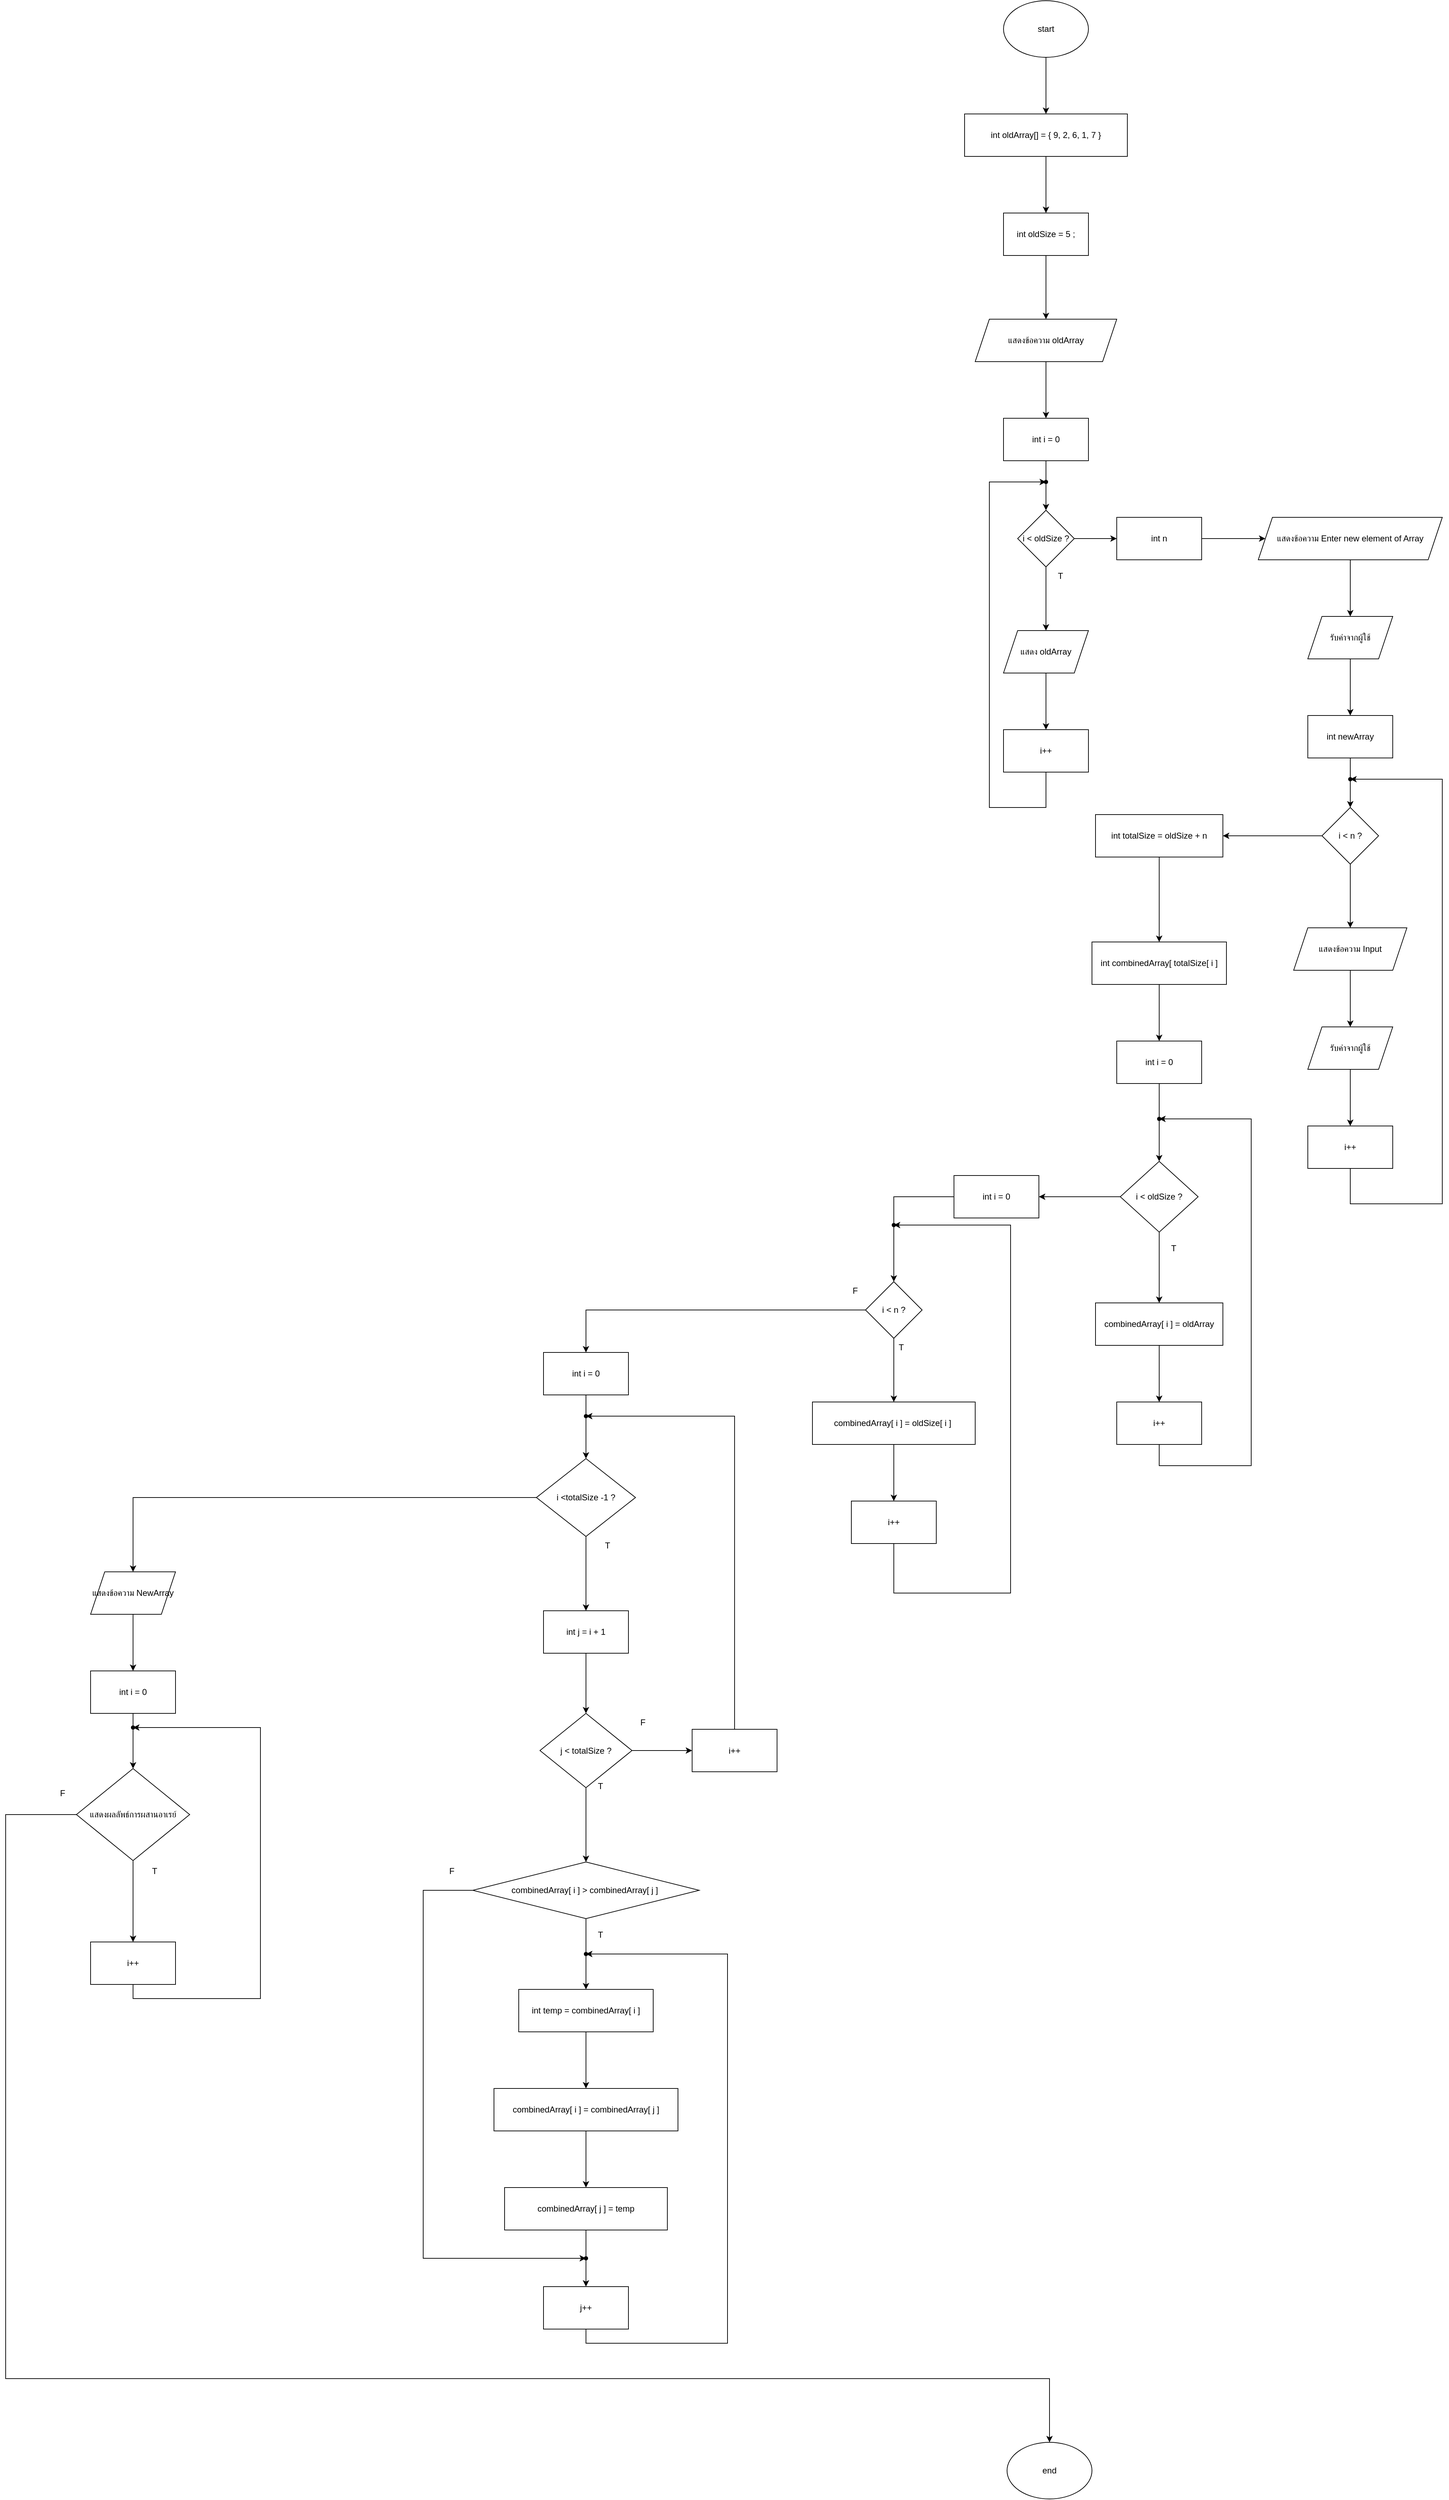 <mxfile version="25.0.3">
  <diagram name="หน้า-1" id="QMQTlNpx-98_zCxahopf">
    <mxGraphModel dx="6824" dy="2230" grid="1" gridSize="10" guides="1" tooltips="1" connect="1" arrows="1" fold="1" page="1" pageScale="1" pageWidth="827" pageHeight="1169" math="0" shadow="0">
      <root>
        <mxCell id="0" />
        <mxCell id="1" parent="0" />
        <mxCell id="mOFQqMSQU7gzzSFIz9HI-3" value="" style="edgeStyle=orthogonalEdgeStyle;rounded=0;orthogonalLoop=1;jettySize=auto;html=1;" edge="1" parent="1" source="mOFQqMSQU7gzzSFIz9HI-1" target="mOFQqMSQU7gzzSFIz9HI-2">
          <mxGeometry relative="1" as="geometry" />
        </mxCell>
        <mxCell id="mOFQqMSQU7gzzSFIz9HI-1" value="start" style="ellipse;whiteSpace=wrap;html=1;" vertex="1" parent="1">
          <mxGeometry x="350" y="90" width="120" height="80" as="geometry" />
        </mxCell>
        <mxCell id="mOFQqMSQU7gzzSFIz9HI-5" value="" style="edgeStyle=orthogonalEdgeStyle;rounded=0;orthogonalLoop=1;jettySize=auto;html=1;" edge="1" parent="1" source="mOFQqMSQU7gzzSFIz9HI-2" target="mOFQqMSQU7gzzSFIz9HI-4">
          <mxGeometry relative="1" as="geometry" />
        </mxCell>
        <mxCell id="mOFQqMSQU7gzzSFIz9HI-2" value="int oldArray[] = { 9, 2, 6, 1, 7 }" style="whiteSpace=wrap;html=1;" vertex="1" parent="1">
          <mxGeometry x="295" y="250" width="230" height="60" as="geometry" />
        </mxCell>
        <mxCell id="mOFQqMSQU7gzzSFIz9HI-7" value="" style="edgeStyle=orthogonalEdgeStyle;rounded=0;orthogonalLoop=1;jettySize=auto;html=1;" edge="1" parent="1" source="mOFQqMSQU7gzzSFIz9HI-4" target="mOFQqMSQU7gzzSFIz9HI-6">
          <mxGeometry relative="1" as="geometry" />
        </mxCell>
        <mxCell id="mOFQqMSQU7gzzSFIz9HI-4" value="int oldSize = 5 ;" style="whiteSpace=wrap;html=1;" vertex="1" parent="1">
          <mxGeometry x="350" y="390" width="120" height="60" as="geometry" />
        </mxCell>
        <mxCell id="mOFQqMSQU7gzzSFIz9HI-9" value="" style="edgeStyle=orthogonalEdgeStyle;rounded=0;orthogonalLoop=1;jettySize=auto;html=1;" edge="1" parent="1" source="mOFQqMSQU7gzzSFIz9HI-6" target="mOFQqMSQU7gzzSFIz9HI-8">
          <mxGeometry relative="1" as="geometry" />
        </mxCell>
        <mxCell id="mOFQqMSQU7gzzSFIz9HI-6" value="แสดงข้อความ oldArray" style="shape=parallelogram;perimeter=parallelogramPerimeter;whiteSpace=wrap;html=1;fixedSize=1;" vertex="1" parent="1">
          <mxGeometry x="310" y="540" width="200" height="60" as="geometry" />
        </mxCell>
        <mxCell id="mOFQqMSQU7gzzSFIz9HI-11" value="" style="edgeStyle=orthogonalEdgeStyle;rounded=0;orthogonalLoop=1;jettySize=auto;html=1;" edge="1" parent="1" source="mOFQqMSQU7gzzSFIz9HI-8" target="mOFQqMSQU7gzzSFIz9HI-10">
          <mxGeometry relative="1" as="geometry" />
        </mxCell>
        <mxCell id="mOFQqMSQU7gzzSFIz9HI-8" value="int i = 0" style="whiteSpace=wrap;html=1;" vertex="1" parent="1">
          <mxGeometry x="350" y="680" width="120" height="60" as="geometry" />
        </mxCell>
        <mxCell id="mOFQqMSQU7gzzSFIz9HI-13" value="" style="edgeStyle=orthogonalEdgeStyle;rounded=0;orthogonalLoop=1;jettySize=auto;html=1;" edge="1" parent="1" source="mOFQqMSQU7gzzSFIz9HI-10" target="mOFQqMSQU7gzzSFIz9HI-12">
          <mxGeometry relative="1" as="geometry" />
        </mxCell>
        <mxCell id="mOFQqMSQU7gzzSFIz9HI-20" value="" style="edgeStyle=orthogonalEdgeStyle;rounded=0;orthogonalLoop=1;jettySize=auto;html=1;" edge="1" parent="1" source="mOFQqMSQU7gzzSFIz9HI-10" target="mOFQqMSQU7gzzSFIz9HI-19">
          <mxGeometry relative="1" as="geometry" />
        </mxCell>
        <mxCell id="mOFQqMSQU7gzzSFIz9HI-10" value="i &amp;lt; oldSize ?" style="rhombus;whiteSpace=wrap;html=1;" vertex="1" parent="1">
          <mxGeometry x="370" y="810" width="80" height="80" as="geometry" />
        </mxCell>
        <mxCell id="mOFQqMSQU7gzzSFIz9HI-16" value="" style="edgeStyle=orthogonalEdgeStyle;rounded=0;orthogonalLoop=1;jettySize=auto;html=1;" edge="1" parent="1" source="mOFQqMSQU7gzzSFIz9HI-12" target="mOFQqMSQU7gzzSFIz9HI-15">
          <mxGeometry relative="1" as="geometry" />
        </mxCell>
        <mxCell id="mOFQqMSQU7gzzSFIz9HI-12" value="แสดง oldArray" style="shape=parallelogram;perimeter=parallelogramPerimeter;whiteSpace=wrap;html=1;fixedSize=1;" vertex="1" parent="1">
          <mxGeometry x="350" y="980" width="120" height="60" as="geometry" />
        </mxCell>
        <mxCell id="mOFQqMSQU7gzzSFIz9HI-14" value="T" style="text;html=1;align=center;verticalAlign=middle;resizable=0;points=[];autosize=1;strokeColor=none;fillColor=none;" vertex="1" parent="1">
          <mxGeometry x="415" y="888" width="30" height="30" as="geometry" />
        </mxCell>
        <mxCell id="mOFQqMSQU7gzzSFIz9HI-15" value="i++" style="whiteSpace=wrap;html=1;" vertex="1" parent="1">
          <mxGeometry x="350" y="1120" width="120" height="60" as="geometry" />
        </mxCell>
        <mxCell id="mOFQqMSQU7gzzSFIz9HI-17" value="" style="shape=waypoint;sketch=0;fillStyle=solid;size=6;pointerEvents=1;points=[];fillColor=none;resizable=0;rotatable=0;perimeter=centerPerimeter;snapToPoint=1;" vertex="1" parent="1">
          <mxGeometry x="400" y="760" width="20" height="20" as="geometry" />
        </mxCell>
        <mxCell id="mOFQqMSQU7gzzSFIz9HI-18" style="edgeStyle=orthogonalEdgeStyle;rounded=0;orthogonalLoop=1;jettySize=auto;html=1;exitX=0.5;exitY=1;exitDx=0;exitDy=0;entryX=0.95;entryY=0.15;entryDx=0;entryDy=0;entryPerimeter=0;" edge="1" parent="1" source="mOFQqMSQU7gzzSFIz9HI-15" target="mOFQqMSQU7gzzSFIz9HI-17">
          <mxGeometry relative="1" as="geometry">
            <Array as="points">
              <mxPoint x="410" y="1230" />
              <mxPoint x="330" y="1230" />
              <mxPoint x="330" y="770" />
            </Array>
          </mxGeometry>
        </mxCell>
        <mxCell id="mOFQqMSQU7gzzSFIz9HI-22" value="" style="edgeStyle=orthogonalEdgeStyle;rounded=0;orthogonalLoop=1;jettySize=auto;html=1;" edge="1" parent="1" source="mOFQqMSQU7gzzSFIz9HI-19" target="mOFQqMSQU7gzzSFIz9HI-21">
          <mxGeometry relative="1" as="geometry" />
        </mxCell>
        <mxCell id="mOFQqMSQU7gzzSFIz9HI-19" value="int n" style="whiteSpace=wrap;html=1;" vertex="1" parent="1">
          <mxGeometry x="510" y="820" width="120" height="60" as="geometry" />
        </mxCell>
        <mxCell id="mOFQqMSQU7gzzSFIz9HI-24" value="" style="edgeStyle=orthogonalEdgeStyle;rounded=0;orthogonalLoop=1;jettySize=auto;html=1;" edge="1" parent="1" source="mOFQqMSQU7gzzSFIz9HI-21" target="mOFQqMSQU7gzzSFIz9HI-23">
          <mxGeometry relative="1" as="geometry" />
        </mxCell>
        <mxCell id="mOFQqMSQU7gzzSFIz9HI-21" value="แสดงข้อความ Enter new element of Array" style="shape=parallelogram;perimeter=parallelogramPerimeter;whiteSpace=wrap;html=1;fixedSize=1;" vertex="1" parent="1">
          <mxGeometry x="710" y="820" width="260" height="60" as="geometry" />
        </mxCell>
        <mxCell id="mOFQqMSQU7gzzSFIz9HI-26" value="" style="edgeStyle=orthogonalEdgeStyle;rounded=0;orthogonalLoop=1;jettySize=auto;html=1;" edge="1" parent="1" source="mOFQqMSQU7gzzSFIz9HI-23" target="mOFQqMSQU7gzzSFIz9HI-25">
          <mxGeometry relative="1" as="geometry" />
        </mxCell>
        <mxCell id="mOFQqMSQU7gzzSFIz9HI-23" value="รับค่าจากผู้ใช้" style="shape=parallelogram;perimeter=parallelogramPerimeter;whiteSpace=wrap;html=1;fixedSize=1;" vertex="1" parent="1">
          <mxGeometry x="780" y="960" width="120" height="60" as="geometry" />
        </mxCell>
        <mxCell id="mOFQqMSQU7gzzSFIz9HI-28" value="" style="edgeStyle=orthogonalEdgeStyle;rounded=0;orthogonalLoop=1;jettySize=auto;html=1;" edge="1" parent="1" source="mOFQqMSQU7gzzSFIz9HI-25" target="mOFQqMSQU7gzzSFIz9HI-27">
          <mxGeometry relative="1" as="geometry" />
        </mxCell>
        <mxCell id="mOFQqMSQU7gzzSFIz9HI-25" value="int newArray" style="whiteSpace=wrap;html=1;" vertex="1" parent="1">
          <mxGeometry x="780" y="1100" width="120" height="60" as="geometry" />
        </mxCell>
        <mxCell id="mOFQqMSQU7gzzSFIz9HI-30" value="" style="edgeStyle=orthogonalEdgeStyle;rounded=0;orthogonalLoop=1;jettySize=auto;html=1;" edge="1" parent="1" source="mOFQqMSQU7gzzSFIz9HI-27" target="mOFQqMSQU7gzzSFIz9HI-29">
          <mxGeometry relative="1" as="geometry" />
        </mxCell>
        <mxCell id="mOFQqMSQU7gzzSFIz9HI-38" value="" style="edgeStyle=orthogonalEdgeStyle;rounded=0;orthogonalLoop=1;jettySize=auto;html=1;" edge="1" parent="1" source="mOFQqMSQU7gzzSFIz9HI-27" target="mOFQqMSQU7gzzSFIz9HI-37">
          <mxGeometry relative="1" as="geometry" />
        </mxCell>
        <mxCell id="mOFQqMSQU7gzzSFIz9HI-27" value="i &amp;lt; n ?" style="rhombus;whiteSpace=wrap;html=1;" vertex="1" parent="1">
          <mxGeometry x="800" y="1230" width="80" height="80" as="geometry" />
        </mxCell>
        <mxCell id="mOFQqMSQU7gzzSFIz9HI-32" value="" style="edgeStyle=orthogonalEdgeStyle;rounded=0;orthogonalLoop=1;jettySize=auto;html=1;" edge="1" parent="1" source="mOFQqMSQU7gzzSFIz9HI-29" target="mOFQqMSQU7gzzSFIz9HI-31">
          <mxGeometry relative="1" as="geometry" />
        </mxCell>
        <mxCell id="mOFQqMSQU7gzzSFIz9HI-29" value="แสดงข้อความ Input" style="shape=parallelogram;perimeter=parallelogramPerimeter;whiteSpace=wrap;html=1;fixedSize=1;" vertex="1" parent="1">
          <mxGeometry x="760" y="1400" width="160" height="60" as="geometry" />
        </mxCell>
        <mxCell id="mOFQqMSQU7gzzSFIz9HI-34" value="" style="edgeStyle=orthogonalEdgeStyle;rounded=0;orthogonalLoop=1;jettySize=auto;html=1;" edge="1" parent="1" source="mOFQqMSQU7gzzSFIz9HI-31" target="mOFQqMSQU7gzzSFIz9HI-33">
          <mxGeometry relative="1" as="geometry" />
        </mxCell>
        <mxCell id="mOFQqMSQU7gzzSFIz9HI-31" value="รับค่าจากผู้ใช้" style="shape=parallelogram;perimeter=parallelogramPerimeter;whiteSpace=wrap;html=1;fixedSize=1;" vertex="1" parent="1">
          <mxGeometry x="780" y="1540" width="120" height="60" as="geometry" />
        </mxCell>
        <mxCell id="mOFQqMSQU7gzzSFIz9HI-36" style="edgeStyle=orthogonalEdgeStyle;rounded=0;orthogonalLoop=1;jettySize=auto;html=1;exitX=0.5;exitY=1;exitDx=0;exitDy=0;" edge="1" parent="1" source="mOFQqMSQU7gzzSFIz9HI-33" target="mOFQqMSQU7gzzSFIz9HI-35">
          <mxGeometry relative="1" as="geometry">
            <Array as="points">
              <mxPoint x="840" y="1790" />
              <mxPoint x="970" y="1790" />
              <mxPoint x="970" y="1190" />
            </Array>
          </mxGeometry>
        </mxCell>
        <mxCell id="mOFQqMSQU7gzzSFIz9HI-33" value="i++" style="whiteSpace=wrap;html=1;" vertex="1" parent="1">
          <mxGeometry x="780" y="1680" width="120" height="60" as="geometry" />
        </mxCell>
        <mxCell id="mOFQqMSQU7gzzSFIz9HI-35" value="" style="shape=waypoint;sketch=0;fillStyle=solid;size=6;pointerEvents=1;points=[];fillColor=none;resizable=0;rotatable=0;perimeter=centerPerimeter;snapToPoint=1;" vertex="1" parent="1">
          <mxGeometry x="830" y="1180" width="20" height="20" as="geometry" />
        </mxCell>
        <mxCell id="mOFQqMSQU7gzzSFIz9HI-40" value="" style="edgeStyle=orthogonalEdgeStyle;rounded=0;orthogonalLoop=1;jettySize=auto;html=1;" edge="1" parent="1" source="mOFQqMSQU7gzzSFIz9HI-37" target="mOFQqMSQU7gzzSFIz9HI-39">
          <mxGeometry relative="1" as="geometry" />
        </mxCell>
        <mxCell id="mOFQqMSQU7gzzSFIz9HI-37" value="int totalSize = oldSize + n" style="whiteSpace=wrap;html=1;" vertex="1" parent="1">
          <mxGeometry x="480" y="1240" width="180" height="60" as="geometry" />
        </mxCell>
        <mxCell id="mOFQqMSQU7gzzSFIz9HI-42" value="" style="edgeStyle=orthogonalEdgeStyle;rounded=0;orthogonalLoop=1;jettySize=auto;html=1;" edge="1" parent="1" source="mOFQqMSQU7gzzSFIz9HI-39" target="mOFQqMSQU7gzzSFIz9HI-41">
          <mxGeometry relative="1" as="geometry" />
        </mxCell>
        <mxCell id="mOFQqMSQU7gzzSFIz9HI-39" value="int combinedArray[ totalSize[ i ]" style="whiteSpace=wrap;html=1;" vertex="1" parent="1">
          <mxGeometry x="475" y="1420" width="190" height="60" as="geometry" />
        </mxCell>
        <mxCell id="mOFQqMSQU7gzzSFIz9HI-44" value="" style="edgeStyle=orthogonalEdgeStyle;rounded=0;orthogonalLoop=1;jettySize=auto;html=1;" edge="1" parent="1" source="mOFQqMSQU7gzzSFIz9HI-41" target="mOFQqMSQU7gzzSFIz9HI-43">
          <mxGeometry relative="1" as="geometry" />
        </mxCell>
        <mxCell id="mOFQqMSQU7gzzSFIz9HI-41" value="int i = 0" style="whiteSpace=wrap;html=1;" vertex="1" parent="1">
          <mxGeometry x="510" y="1560" width="120" height="60" as="geometry" />
        </mxCell>
        <mxCell id="mOFQqMSQU7gzzSFIz9HI-46" value="" style="edgeStyle=orthogonalEdgeStyle;rounded=0;orthogonalLoop=1;jettySize=auto;html=1;" edge="1" parent="1" source="mOFQqMSQU7gzzSFIz9HI-43" target="mOFQqMSQU7gzzSFIz9HI-45">
          <mxGeometry relative="1" as="geometry" />
        </mxCell>
        <mxCell id="mOFQqMSQU7gzzSFIz9HI-53" value="" style="edgeStyle=orthogonalEdgeStyle;rounded=0;orthogonalLoop=1;jettySize=auto;html=1;" edge="1" parent="1" source="mOFQqMSQU7gzzSFIz9HI-43" target="mOFQqMSQU7gzzSFIz9HI-52">
          <mxGeometry relative="1" as="geometry" />
        </mxCell>
        <mxCell id="mOFQqMSQU7gzzSFIz9HI-43" value="i &amp;lt; oldSize ?" style="rhombus;whiteSpace=wrap;html=1;" vertex="1" parent="1">
          <mxGeometry x="515" y="1730" width="110" height="100" as="geometry" />
        </mxCell>
        <mxCell id="mOFQqMSQU7gzzSFIz9HI-48" value="" style="edgeStyle=orthogonalEdgeStyle;rounded=0;orthogonalLoop=1;jettySize=auto;html=1;" edge="1" parent="1" source="mOFQqMSQU7gzzSFIz9HI-45" target="mOFQqMSQU7gzzSFIz9HI-47">
          <mxGeometry relative="1" as="geometry" />
        </mxCell>
        <mxCell id="mOFQqMSQU7gzzSFIz9HI-45" value="combinedArray[ i ] = oldArray" style="whiteSpace=wrap;html=1;" vertex="1" parent="1">
          <mxGeometry x="480" y="1930" width="180" height="60" as="geometry" />
        </mxCell>
        <mxCell id="mOFQqMSQU7gzzSFIz9HI-47" value="i++" style="whiteSpace=wrap;html=1;" vertex="1" parent="1">
          <mxGeometry x="510" y="2070" width="120" height="60" as="geometry" />
        </mxCell>
        <mxCell id="mOFQqMSQU7gzzSFIz9HI-49" value="" style="shape=waypoint;sketch=0;fillStyle=solid;size=6;pointerEvents=1;points=[];fillColor=none;resizable=0;rotatable=0;perimeter=centerPerimeter;snapToPoint=1;" vertex="1" parent="1">
          <mxGeometry x="560" y="1660" width="20" height="20" as="geometry" />
        </mxCell>
        <mxCell id="mOFQqMSQU7gzzSFIz9HI-50" style="edgeStyle=orthogonalEdgeStyle;rounded=0;orthogonalLoop=1;jettySize=auto;html=1;exitX=0.5;exitY=1;exitDx=0;exitDy=0;entryX=-0.05;entryY=0.05;entryDx=0;entryDy=0;entryPerimeter=0;" edge="1" parent="1" source="mOFQqMSQU7gzzSFIz9HI-47" target="mOFQqMSQU7gzzSFIz9HI-49">
          <mxGeometry relative="1" as="geometry">
            <Array as="points">
              <mxPoint x="570" y="2160" />
              <mxPoint x="700" y="2160" />
              <mxPoint x="700" y="1670" />
            </Array>
          </mxGeometry>
        </mxCell>
        <mxCell id="mOFQqMSQU7gzzSFIz9HI-51" value="T" style="text;html=1;align=center;verticalAlign=middle;resizable=0;points=[];autosize=1;strokeColor=none;fillColor=none;" vertex="1" parent="1">
          <mxGeometry x="575" y="1838" width="30" height="30" as="geometry" />
        </mxCell>
        <mxCell id="mOFQqMSQU7gzzSFIz9HI-61" style="edgeStyle=orthogonalEdgeStyle;rounded=0;orthogonalLoop=1;jettySize=auto;html=1;exitX=0;exitY=0.5;exitDx=0;exitDy=0;entryX=0.5;entryY=0;entryDx=0;entryDy=0;" edge="1" parent="1" source="mOFQqMSQU7gzzSFIz9HI-52" target="mOFQqMSQU7gzzSFIz9HI-54">
          <mxGeometry relative="1" as="geometry" />
        </mxCell>
        <mxCell id="mOFQqMSQU7gzzSFIz9HI-52" value="int i = 0" style="whiteSpace=wrap;html=1;" vertex="1" parent="1">
          <mxGeometry x="280" y="1750" width="120" height="60" as="geometry" />
        </mxCell>
        <mxCell id="mOFQqMSQU7gzzSFIz9HI-57" value="" style="edgeStyle=orthogonalEdgeStyle;rounded=0;orthogonalLoop=1;jettySize=auto;html=1;" edge="1" parent="1" source="mOFQqMSQU7gzzSFIz9HI-54" target="mOFQqMSQU7gzzSFIz9HI-56">
          <mxGeometry relative="1" as="geometry" />
        </mxCell>
        <mxCell id="mOFQqMSQU7gzzSFIz9HI-65" value="" style="edgeStyle=orthogonalEdgeStyle;rounded=0;orthogonalLoop=1;jettySize=auto;html=1;" edge="1" parent="1" source="mOFQqMSQU7gzzSFIz9HI-54" target="mOFQqMSQU7gzzSFIz9HI-64">
          <mxGeometry relative="1" as="geometry" />
        </mxCell>
        <mxCell id="mOFQqMSQU7gzzSFIz9HI-54" value="i &amp;lt; n ?" style="rhombus;whiteSpace=wrap;html=1;" vertex="1" parent="1">
          <mxGeometry x="155" y="1900" width="80" height="80" as="geometry" />
        </mxCell>
        <mxCell id="mOFQqMSQU7gzzSFIz9HI-60" value="" style="edgeStyle=orthogonalEdgeStyle;rounded=0;orthogonalLoop=1;jettySize=auto;html=1;" edge="1" parent="1" source="mOFQqMSQU7gzzSFIz9HI-56" target="mOFQqMSQU7gzzSFIz9HI-59">
          <mxGeometry relative="1" as="geometry" />
        </mxCell>
        <mxCell id="mOFQqMSQU7gzzSFIz9HI-56" value="combinedArray[ i ] = oldSize[ i ]&amp;nbsp;" style="whiteSpace=wrap;html=1;" vertex="1" parent="1">
          <mxGeometry x="80" y="2070" width="230" height="60" as="geometry" />
        </mxCell>
        <mxCell id="mOFQqMSQU7gzzSFIz9HI-58" value="T" style="text;html=1;align=center;verticalAlign=middle;resizable=0;points=[];autosize=1;strokeColor=none;fillColor=none;" vertex="1" parent="1">
          <mxGeometry x="190" y="1978" width="30" height="30" as="geometry" />
        </mxCell>
        <mxCell id="mOFQqMSQU7gzzSFIz9HI-59" value="i++" style="whiteSpace=wrap;html=1;" vertex="1" parent="1">
          <mxGeometry x="135" y="2210" width="120" height="60" as="geometry" />
        </mxCell>
        <mxCell id="mOFQqMSQU7gzzSFIz9HI-62" value="" style="shape=waypoint;sketch=0;fillStyle=solid;size=6;pointerEvents=1;points=[];fillColor=none;resizable=0;rotatable=0;perimeter=centerPerimeter;snapToPoint=1;" vertex="1" parent="1">
          <mxGeometry x="185" y="1810" width="20" height="20" as="geometry" />
        </mxCell>
        <mxCell id="mOFQqMSQU7gzzSFIz9HI-63" style="edgeStyle=orthogonalEdgeStyle;rounded=0;orthogonalLoop=1;jettySize=auto;html=1;exitX=0.5;exitY=1;exitDx=0;exitDy=0;entryX=0.95;entryY=0.95;entryDx=0;entryDy=0;entryPerimeter=0;" edge="1" parent="1" source="mOFQqMSQU7gzzSFIz9HI-59" target="mOFQqMSQU7gzzSFIz9HI-62">
          <mxGeometry relative="1" as="geometry">
            <Array as="points">
              <mxPoint x="195" y="2340" />
              <mxPoint x="360" y="2340" />
              <mxPoint x="360" y="1820" />
            </Array>
          </mxGeometry>
        </mxCell>
        <mxCell id="mOFQqMSQU7gzzSFIz9HI-68" value="" style="edgeStyle=orthogonalEdgeStyle;rounded=0;orthogonalLoop=1;jettySize=auto;html=1;" edge="1" parent="1" source="mOFQqMSQU7gzzSFIz9HI-64" target="mOFQqMSQU7gzzSFIz9HI-67">
          <mxGeometry relative="1" as="geometry" />
        </mxCell>
        <mxCell id="mOFQqMSQU7gzzSFIz9HI-64" value="int i = 0" style="whiteSpace=wrap;html=1;" vertex="1" parent="1">
          <mxGeometry x="-300" y="2000" width="120" height="60" as="geometry" />
        </mxCell>
        <mxCell id="mOFQqMSQU7gzzSFIz9HI-66" value="F" style="text;html=1;align=center;verticalAlign=middle;resizable=0;points=[];autosize=1;strokeColor=none;fillColor=none;" vertex="1" parent="1">
          <mxGeometry x="125" y="1898" width="30" height="30" as="geometry" />
        </mxCell>
        <mxCell id="mOFQqMSQU7gzzSFIz9HI-70" value="" style="edgeStyle=orthogonalEdgeStyle;rounded=0;orthogonalLoop=1;jettySize=auto;html=1;" edge="1" parent="1" source="mOFQqMSQU7gzzSFIz9HI-67" target="mOFQqMSQU7gzzSFIz9HI-69">
          <mxGeometry relative="1" as="geometry" />
        </mxCell>
        <mxCell id="mOFQqMSQU7gzzSFIz9HI-98" value="" style="edgeStyle=orthogonalEdgeStyle;rounded=0;orthogonalLoop=1;jettySize=auto;html=1;" edge="1" parent="1" source="mOFQqMSQU7gzzSFIz9HI-67" target="mOFQqMSQU7gzzSFIz9HI-97">
          <mxGeometry relative="1" as="geometry" />
        </mxCell>
        <mxCell id="mOFQqMSQU7gzzSFIz9HI-67" value="i &amp;lt;totalSize -1 ?" style="rhombus;whiteSpace=wrap;html=1;" vertex="1" parent="1">
          <mxGeometry x="-310" y="2150" width="140" height="110" as="geometry" />
        </mxCell>
        <mxCell id="mOFQqMSQU7gzzSFIz9HI-73" value="" style="edgeStyle=orthogonalEdgeStyle;rounded=0;orthogonalLoop=1;jettySize=auto;html=1;" edge="1" parent="1" source="mOFQqMSQU7gzzSFIz9HI-69" target="mOFQqMSQU7gzzSFIz9HI-72">
          <mxGeometry relative="1" as="geometry" />
        </mxCell>
        <mxCell id="mOFQqMSQU7gzzSFIz9HI-69" value="int j = i + 1" style="whiteSpace=wrap;html=1;" vertex="1" parent="1">
          <mxGeometry x="-300" y="2365" width="120" height="60" as="geometry" />
        </mxCell>
        <mxCell id="mOFQqMSQU7gzzSFIz9HI-71" value="T" style="text;html=1;align=center;verticalAlign=middle;resizable=0;points=[];autosize=1;strokeColor=none;fillColor=none;" vertex="1" parent="1">
          <mxGeometry x="-225" y="2258" width="30" height="30" as="geometry" />
        </mxCell>
        <mxCell id="mOFQqMSQU7gzzSFIz9HI-75" value="" style="edgeStyle=orthogonalEdgeStyle;rounded=0;orthogonalLoop=1;jettySize=auto;html=1;" edge="1" parent="1" source="mOFQqMSQU7gzzSFIz9HI-72" target="mOFQqMSQU7gzzSFIz9HI-74">
          <mxGeometry relative="1" as="geometry" />
        </mxCell>
        <mxCell id="mOFQqMSQU7gzzSFIz9HI-80" value="" style="edgeStyle=orthogonalEdgeStyle;rounded=0;orthogonalLoop=1;jettySize=auto;html=1;" edge="1" parent="1" source="mOFQqMSQU7gzzSFIz9HI-72" target="mOFQqMSQU7gzzSFIz9HI-79">
          <mxGeometry relative="1" as="geometry" />
        </mxCell>
        <mxCell id="mOFQqMSQU7gzzSFIz9HI-72" value="j &amp;lt; totalSize ?" style="rhombus;whiteSpace=wrap;html=1;" vertex="1" parent="1">
          <mxGeometry x="-305" y="2510" width="130" height="105" as="geometry" />
        </mxCell>
        <mxCell id="mOFQqMSQU7gzzSFIz9HI-74" value="i++" style="whiteSpace=wrap;html=1;" vertex="1" parent="1">
          <mxGeometry x="-90" y="2532.5" width="120" height="60" as="geometry" />
        </mxCell>
        <mxCell id="mOFQqMSQU7gzzSFIz9HI-76" value="" style="shape=waypoint;sketch=0;fillStyle=solid;size=6;pointerEvents=1;points=[];fillColor=none;resizable=0;rotatable=0;perimeter=centerPerimeter;snapToPoint=1;" vertex="1" parent="1">
          <mxGeometry x="-250" y="2080" width="20" height="20" as="geometry" />
        </mxCell>
        <mxCell id="mOFQqMSQU7gzzSFIz9HI-77" style="edgeStyle=orthogonalEdgeStyle;rounded=0;orthogonalLoop=1;jettySize=auto;html=1;exitX=0.5;exitY=0;exitDx=0;exitDy=0;entryX=0.8;entryY=0.8;entryDx=0;entryDy=0;entryPerimeter=0;" edge="1" parent="1" source="mOFQqMSQU7gzzSFIz9HI-74" target="mOFQqMSQU7gzzSFIz9HI-76">
          <mxGeometry relative="1" as="geometry">
            <Array as="points">
              <mxPoint x="-30" y="2090" />
            </Array>
          </mxGeometry>
        </mxCell>
        <mxCell id="mOFQqMSQU7gzzSFIz9HI-78" value="F" style="text;html=1;align=center;verticalAlign=middle;resizable=0;points=[];autosize=1;strokeColor=none;fillColor=none;" vertex="1" parent="1">
          <mxGeometry x="-175" y="2508" width="30" height="30" as="geometry" />
        </mxCell>
        <mxCell id="mOFQqMSQU7gzzSFIz9HI-82" value="" style="edgeStyle=orthogonalEdgeStyle;rounded=0;orthogonalLoop=1;jettySize=auto;html=1;" edge="1" parent="1" source="mOFQqMSQU7gzzSFIz9HI-79" target="mOFQqMSQU7gzzSFIz9HI-81">
          <mxGeometry relative="1" as="geometry" />
        </mxCell>
        <mxCell id="mOFQqMSQU7gzzSFIz9HI-94" style="edgeStyle=orthogonalEdgeStyle;rounded=0;orthogonalLoop=1;jettySize=auto;html=1;exitX=0;exitY=0.5;exitDx=0;exitDy=0;entryX=0.1;entryY=0.5;entryDx=0;entryDy=0;entryPerimeter=0;" edge="1" parent="1" source="mOFQqMSQU7gzzSFIz9HI-79" target="mOFQqMSQU7gzzSFIz9HI-95">
          <mxGeometry relative="1" as="geometry">
            <mxPoint x="-420" y="3290" as="targetPoint" />
            <Array as="points">
              <mxPoint x="-470" y="2760" />
              <mxPoint x="-470" y="3280" />
            </Array>
          </mxGeometry>
        </mxCell>
        <mxCell id="mOFQqMSQU7gzzSFIz9HI-79" value="combinedArray[ i ] &amp;gt; combinedArray[ j ]&amp;nbsp;" style="rhombus;whiteSpace=wrap;html=1;" vertex="1" parent="1">
          <mxGeometry x="-400" y="2720" width="320" height="80" as="geometry" />
        </mxCell>
        <mxCell id="mOFQqMSQU7gzzSFIz9HI-84" value="" style="edgeStyle=orthogonalEdgeStyle;rounded=0;orthogonalLoop=1;jettySize=auto;html=1;" edge="1" parent="1" source="mOFQqMSQU7gzzSFIz9HI-81" target="mOFQqMSQU7gzzSFIz9HI-83">
          <mxGeometry relative="1" as="geometry" />
        </mxCell>
        <mxCell id="mOFQqMSQU7gzzSFIz9HI-81" value="int temp = combinedArray[ i ]" style="whiteSpace=wrap;html=1;" vertex="1" parent="1">
          <mxGeometry x="-335" y="2900" width="190" height="60" as="geometry" />
        </mxCell>
        <mxCell id="mOFQqMSQU7gzzSFIz9HI-86" value="" style="edgeStyle=orthogonalEdgeStyle;rounded=0;orthogonalLoop=1;jettySize=auto;html=1;" edge="1" parent="1" source="mOFQqMSQU7gzzSFIz9HI-83" target="mOFQqMSQU7gzzSFIz9HI-85">
          <mxGeometry relative="1" as="geometry" />
        </mxCell>
        <mxCell id="mOFQqMSQU7gzzSFIz9HI-83" value="combinedArray[ i ] = combinedArray[ j ]" style="whiteSpace=wrap;html=1;" vertex="1" parent="1">
          <mxGeometry x="-370" y="3040" width="260" height="60" as="geometry" />
        </mxCell>
        <mxCell id="mOFQqMSQU7gzzSFIz9HI-88" value="" style="edgeStyle=orthogonalEdgeStyle;rounded=0;orthogonalLoop=1;jettySize=auto;html=1;" edge="1" parent="1" source="mOFQqMSQU7gzzSFIz9HI-85" target="mOFQqMSQU7gzzSFIz9HI-87">
          <mxGeometry relative="1" as="geometry" />
        </mxCell>
        <mxCell id="mOFQqMSQU7gzzSFIz9HI-85" value="combinedArray[ j ] = temp" style="whiteSpace=wrap;html=1;" vertex="1" parent="1">
          <mxGeometry x="-355" y="3180" width="230" height="60" as="geometry" />
        </mxCell>
        <mxCell id="mOFQqMSQU7gzzSFIz9HI-92" style="edgeStyle=orthogonalEdgeStyle;rounded=0;orthogonalLoop=1;jettySize=auto;html=1;exitX=0.5;exitY=1;exitDx=0;exitDy=0;entryX=0.55;entryY=0.8;entryDx=0;entryDy=0;entryPerimeter=0;" edge="1" parent="1" source="mOFQqMSQU7gzzSFIz9HI-87" target="mOFQqMSQU7gzzSFIz9HI-93">
          <mxGeometry relative="1" as="geometry">
            <mxPoint x="-20" y="2820" as="targetPoint" />
            <Array as="points">
              <mxPoint x="-240" y="3400" />
              <mxPoint x="-40" y="3400" />
              <mxPoint x="-40" y="2850" />
            </Array>
          </mxGeometry>
        </mxCell>
        <mxCell id="mOFQqMSQU7gzzSFIz9HI-87" value="j++" style="whiteSpace=wrap;html=1;" vertex="1" parent="1">
          <mxGeometry x="-300" y="3320" width="120" height="60" as="geometry" />
        </mxCell>
        <mxCell id="mOFQqMSQU7gzzSFIz9HI-89" value="T" style="text;html=1;align=center;verticalAlign=middle;resizable=0;points=[];autosize=1;strokeColor=none;fillColor=none;" vertex="1" parent="1">
          <mxGeometry x="-235" y="2808" width="30" height="30" as="geometry" />
        </mxCell>
        <mxCell id="mOFQqMSQU7gzzSFIz9HI-90" value="T" style="text;html=1;align=center;verticalAlign=middle;resizable=0;points=[];autosize=1;strokeColor=none;fillColor=none;" vertex="1" parent="1">
          <mxGeometry x="-235" y="2598" width="30" height="30" as="geometry" />
        </mxCell>
        <mxCell id="mOFQqMSQU7gzzSFIz9HI-93" value="" style="shape=waypoint;sketch=0;fillStyle=solid;size=6;pointerEvents=1;points=[];fillColor=none;resizable=0;rotatable=0;perimeter=centerPerimeter;snapToPoint=1;" vertex="1" parent="1">
          <mxGeometry x="-250" y="2840" width="20" height="20" as="geometry" />
        </mxCell>
        <mxCell id="mOFQqMSQU7gzzSFIz9HI-95" value="" style="shape=waypoint;sketch=0;fillStyle=solid;size=6;pointerEvents=1;points=[];fillColor=none;resizable=0;rotatable=0;perimeter=centerPerimeter;snapToPoint=1;" vertex="1" parent="1">
          <mxGeometry x="-250" y="3270" width="20" height="20" as="geometry" />
        </mxCell>
        <mxCell id="mOFQqMSQU7gzzSFIz9HI-96" value="F" style="text;html=1;align=center;verticalAlign=middle;resizable=0;points=[];autosize=1;strokeColor=none;fillColor=none;" vertex="1" parent="1">
          <mxGeometry x="-445" y="2718" width="30" height="30" as="geometry" />
        </mxCell>
        <mxCell id="mOFQqMSQU7gzzSFIz9HI-100" value="" style="edgeStyle=orthogonalEdgeStyle;rounded=0;orthogonalLoop=1;jettySize=auto;html=1;" edge="1" parent="1" source="mOFQqMSQU7gzzSFIz9HI-97" target="mOFQqMSQU7gzzSFIz9HI-99">
          <mxGeometry relative="1" as="geometry" />
        </mxCell>
        <mxCell id="mOFQqMSQU7gzzSFIz9HI-97" value="แสดงข้อความ NewArray" style="shape=parallelogram;perimeter=parallelogramPerimeter;whiteSpace=wrap;html=1;fixedSize=1;" vertex="1" parent="1">
          <mxGeometry x="-940" y="2310" width="120" height="60" as="geometry" />
        </mxCell>
        <mxCell id="mOFQqMSQU7gzzSFIz9HI-104" value="" style="edgeStyle=orthogonalEdgeStyle;rounded=0;orthogonalLoop=1;jettySize=auto;html=1;" edge="1" parent="1" source="mOFQqMSQU7gzzSFIz9HI-99" target="mOFQqMSQU7gzzSFIz9HI-103">
          <mxGeometry relative="1" as="geometry" />
        </mxCell>
        <mxCell id="mOFQqMSQU7gzzSFIz9HI-99" value="int i = 0" style="whiteSpace=wrap;html=1;" vertex="1" parent="1">
          <mxGeometry x="-940" y="2450" width="120" height="60" as="geometry" />
        </mxCell>
        <mxCell id="mOFQqMSQU7gzzSFIz9HI-106" value="" style="edgeStyle=orthogonalEdgeStyle;rounded=0;orthogonalLoop=1;jettySize=auto;html=1;" edge="1" parent="1" source="mOFQqMSQU7gzzSFIz9HI-103" target="mOFQqMSQU7gzzSFIz9HI-105">
          <mxGeometry relative="1" as="geometry" />
        </mxCell>
        <mxCell id="mOFQqMSQU7gzzSFIz9HI-111" style="edgeStyle=orthogonalEdgeStyle;rounded=0;orthogonalLoop=1;jettySize=auto;html=1;exitX=0;exitY=0.5;exitDx=0;exitDy=0;entryX=0.5;entryY=0;entryDx=0;entryDy=0;" edge="1" parent="1" source="mOFQqMSQU7gzzSFIz9HI-103" target="mOFQqMSQU7gzzSFIz9HI-110">
          <mxGeometry relative="1" as="geometry">
            <Array as="points">
              <mxPoint x="-1060" y="2653" />
              <mxPoint x="-1060" y="3450" />
              <mxPoint x="415" y="3450" />
            </Array>
          </mxGeometry>
        </mxCell>
        <mxCell id="mOFQqMSQU7gzzSFIz9HI-103" value="แสดงผลลัพธ์การผสานอาเรย์" style="rhombus;whiteSpace=wrap;html=1;" vertex="1" parent="1">
          <mxGeometry x="-960" y="2588" width="160" height="130" as="geometry" />
        </mxCell>
        <mxCell id="mOFQqMSQU7gzzSFIz9HI-105" value="i++" style="whiteSpace=wrap;html=1;" vertex="1" parent="1">
          <mxGeometry x="-940" y="2833" width="120" height="60" as="geometry" />
        </mxCell>
        <mxCell id="mOFQqMSQU7gzzSFIz9HI-107" value="" style="shape=waypoint;sketch=0;fillStyle=solid;size=6;pointerEvents=1;points=[];fillColor=none;resizable=0;rotatable=0;perimeter=centerPerimeter;snapToPoint=1;" vertex="1" parent="1">
          <mxGeometry x="-890" y="2520" width="20" height="20" as="geometry" />
        </mxCell>
        <mxCell id="mOFQqMSQU7gzzSFIz9HI-108" style="edgeStyle=orthogonalEdgeStyle;rounded=0;orthogonalLoop=1;jettySize=auto;html=1;exitX=0.5;exitY=1;exitDx=0;exitDy=0;entryX=0.7;entryY=1.05;entryDx=0;entryDy=0;entryPerimeter=0;" edge="1" parent="1" source="mOFQqMSQU7gzzSFIz9HI-105" target="mOFQqMSQU7gzzSFIz9HI-107">
          <mxGeometry relative="1" as="geometry">
            <Array as="points">
              <mxPoint x="-880" y="2913" />
              <mxPoint x="-700" y="2913" />
              <mxPoint x="-700" y="2530" />
            </Array>
          </mxGeometry>
        </mxCell>
        <mxCell id="mOFQqMSQU7gzzSFIz9HI-109" value="T" style="text;html=1;align=center;verticalAlign=middle;resizable=0;points=[];autosize=1;strokeColor=none;fillColor=none;" vertex="1" parent="1">
          <mxGeometry x="-865" y="2718" width="30" height="30" as="geometry" />
        </mxCell>
        <mxCell id="mOFQqMSQU7gzzSFIz9HI-110" value="end" style="ellipse;whiteSpace=wrap;html=1;" vertex="1" parent="1">
          <mxGeometry x="355" y="3540" width="120" height="80" as="geometry" />
        </mxCell>
        <mxCell id="mOFQqMSQU7gzzSFIz9HI-112" value="F" style="text;html=1;align=center;verticalAlign=middle;resizable=0;points=[];autosize=1;strokeColor=none;fillColor=none;" vertex="1" parent="1">
          <mxGeometry x="-995" y="2608" width="30" height="30" as="geometry" />
        </mxCell>
      </root>
    </mxGraphModel>
  </diagram>
</mxfile>
